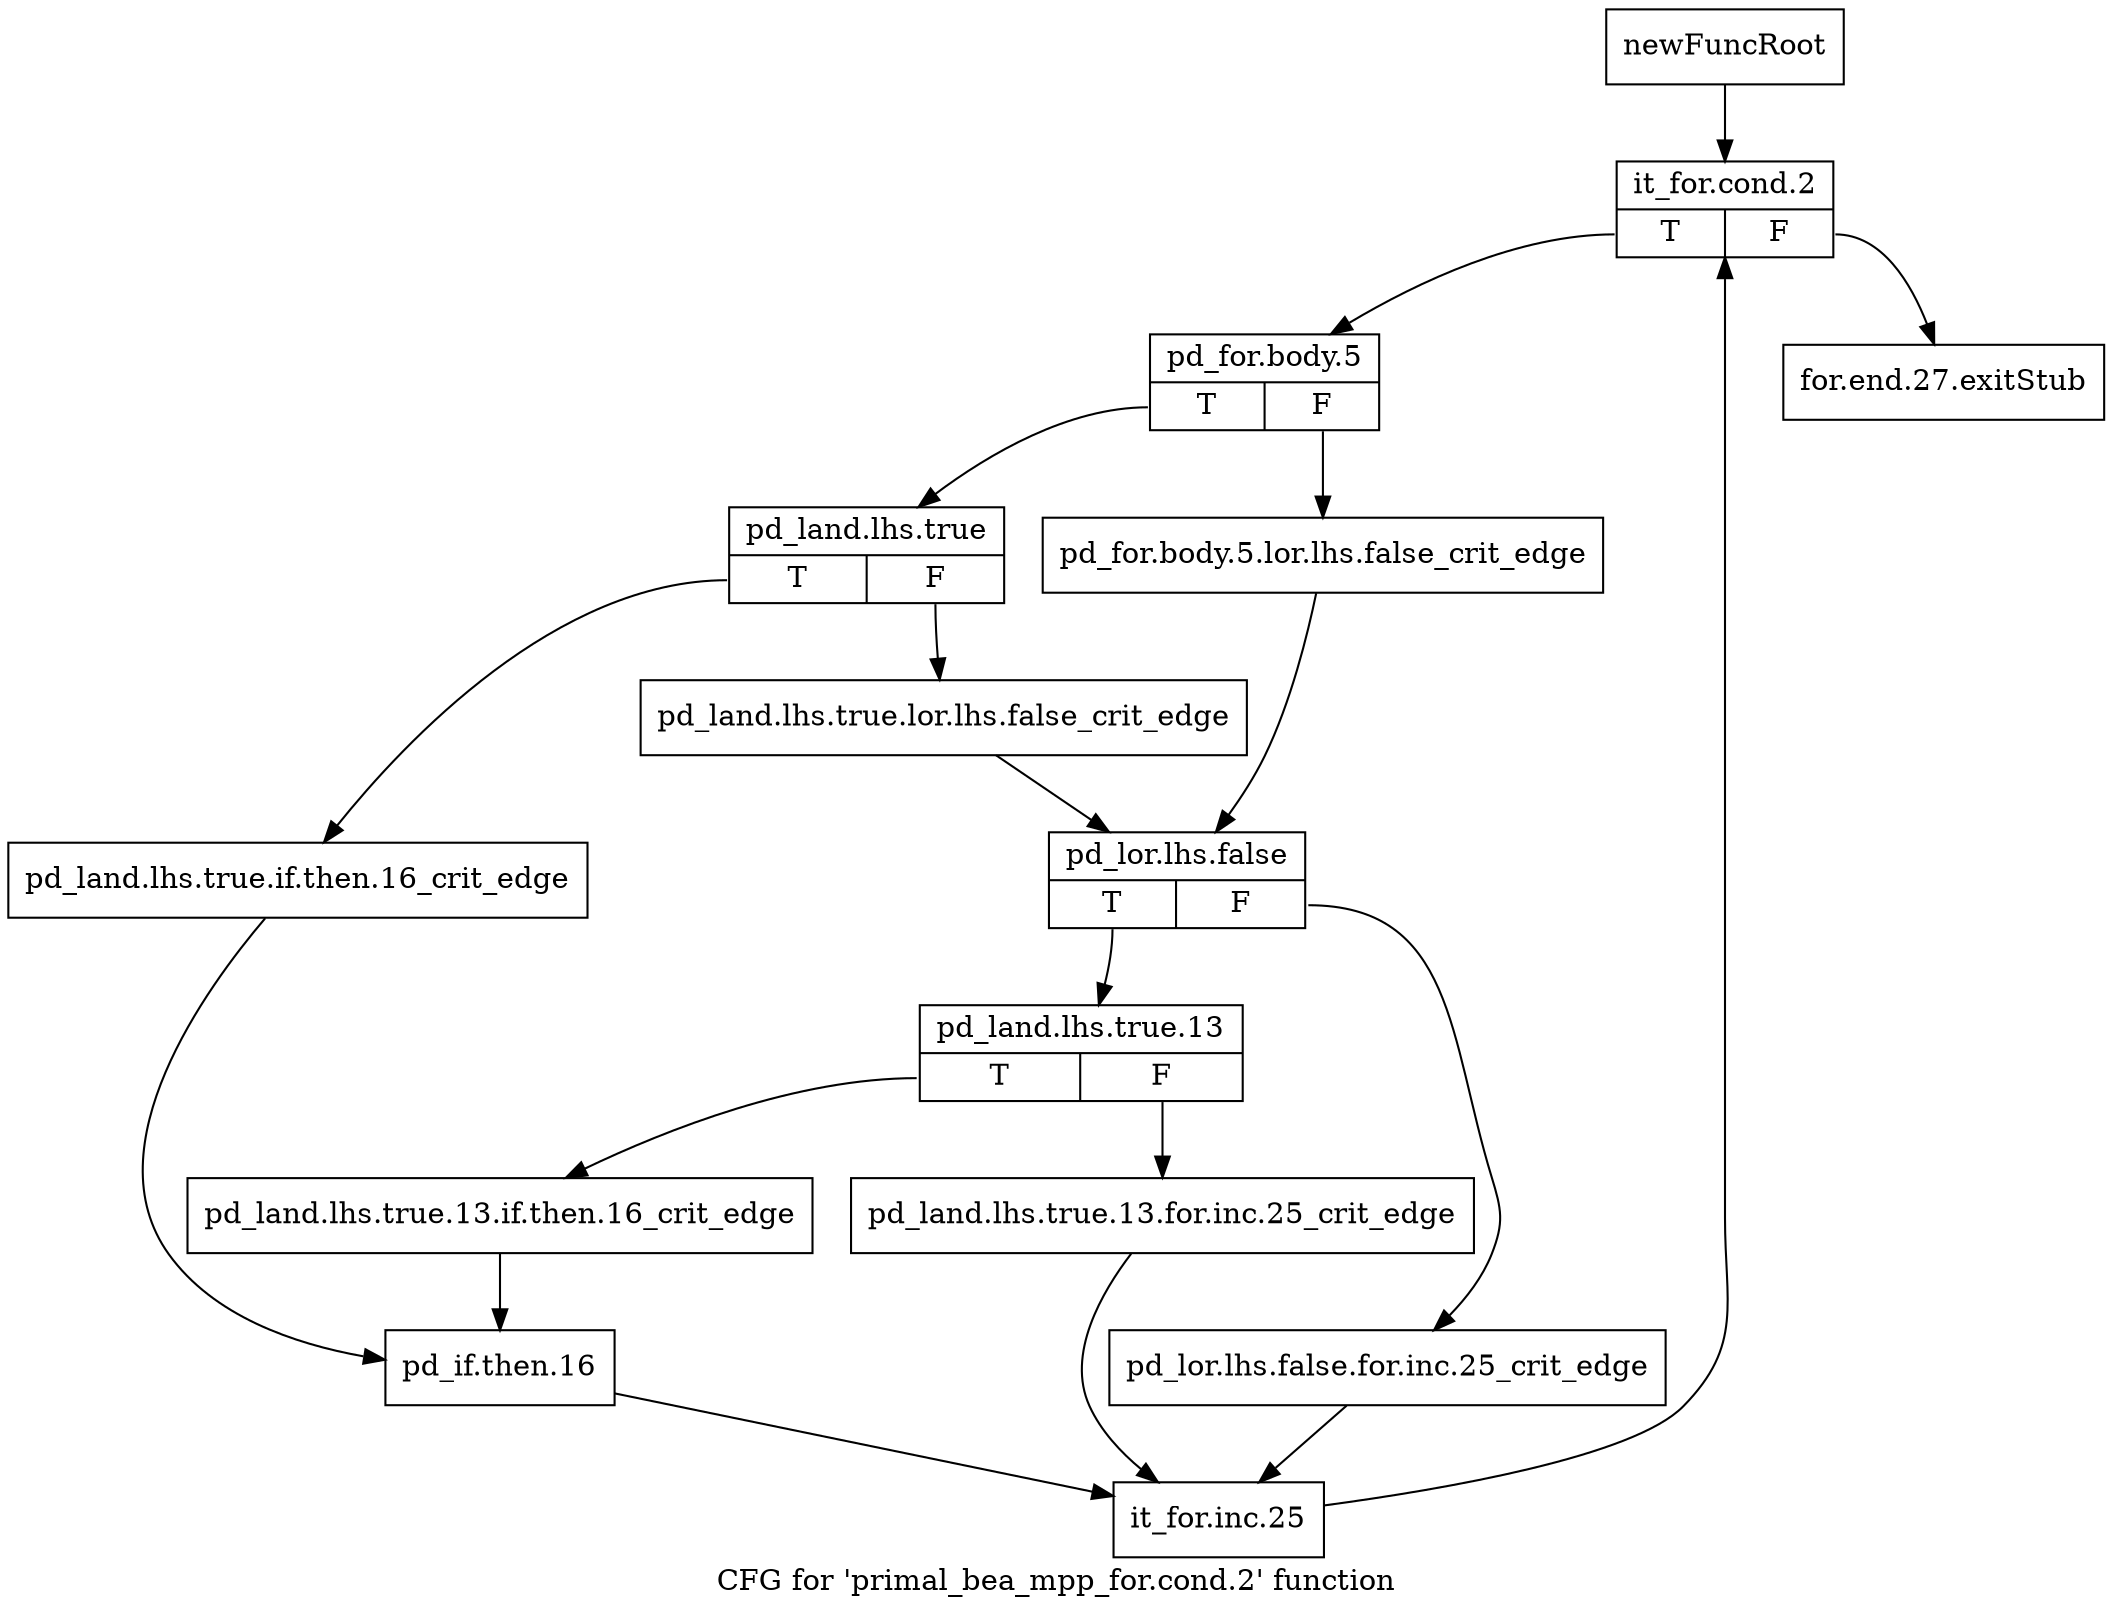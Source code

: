 digraph "CFG for 'primal_bea_mpp_for.cond.2' function" {
	label="CFG for 'primal_bea_mpp_for.cond.2' function";

	Node0x1e476d0 [shape=record,label="{newFuncRoot}"];
	Node0x1e476d0 -> Node0x1e47770;
	Node0x1e47720 [shape=record,label="{for.end.27.exitStub}"];
	Node0x1e47770 [shape=record,label="{it_for.cond.2|{<s0>T|<s1>F}}"];
	Node0x1e47770:s0 -> Node0x1e477c0;
	Node0x1e47770:s1 -> Node0x1e47720;
	Node0x1e477c0 [shape=record,label="{pd_for.body.5|{<s0>T|<s1>F}}"];
	Node0x1e477c0:s0 -> Node0x1e47860;
	Node0x1e477c0:s1 -> Node0x1e47810;
	Node0x1e47810 [shape=record,label="{pd_for.body.5.lor.lhs.false_crit_edge}"];
	Node0x1e47810 -> Node0x1e47900;
	Node0x1e47860 [shape=record,label="{pd_land.lhs.true|{<s0>T|<s1>F}}"];
	Node0x1e47860:s0 -> Node0x1e47a90;
	Node0x1e47860:s1 -> Node0x1e478b0;
	Node0x1e478b0 [shape=record,label="{pd_land.lhs.true.lor.lhs.false_crit_edge}"];
	Node0x1e478b0 -> Node0x1e47900;
	Node0x1e47900 [shape=record,label="{pd_lor.lhs.false|{<s0>T|<s1>F}}"];
	Node0x1e47900:s0 -> Node0x1e479a0;
	Node0x1e47900:s1 -> Node0x1e47950;
	Node0x1e47950 [shape=record,label="{pd_lor.lhs.false.for.inc.25_crit_edge}"];
	Node0x1e47950 -> Node0x1e47b30;
	Node0x1e479a0 [shape=record,label="{pd_land.lhs.true.13|{<s0>T|<s1>F}}"];
	Node0x1e479a0:s0 -> Node0x1e47a40;
	Node0x1e479a0:s1 -> Node0x1e479f0;
	Node0x1e479f0 [shape=record,label="{pd_land.lhs.true.13.for.inc.25_crit_edge}"];
	Node0x1e479f0 -> Node0x1e47b30;
	Node0x1e47a40 [shape=record,label="{pd_land.lhs.true.13.if.then.16_crit_edge}"];
	Node0x1e47a40 -> Node0x1e47ae0;
	Node0x1e47a90 [shape=record,label="{pd_land.lhs.true.if.then.16_crit_edge}"];
	Node0x1e47a90 -> Node0x1e47ae0;
	Node0x1e47ae0 [shape=record,label="{pd_if.then.16}"];
	Node0x1e47ae0 -> Node0x1e47b30;
	Node0x1e47b30 [shape=record,label="{it_for.inc.25}"];
	Node0x1e47b30 -> Node0x1e47770;
}
